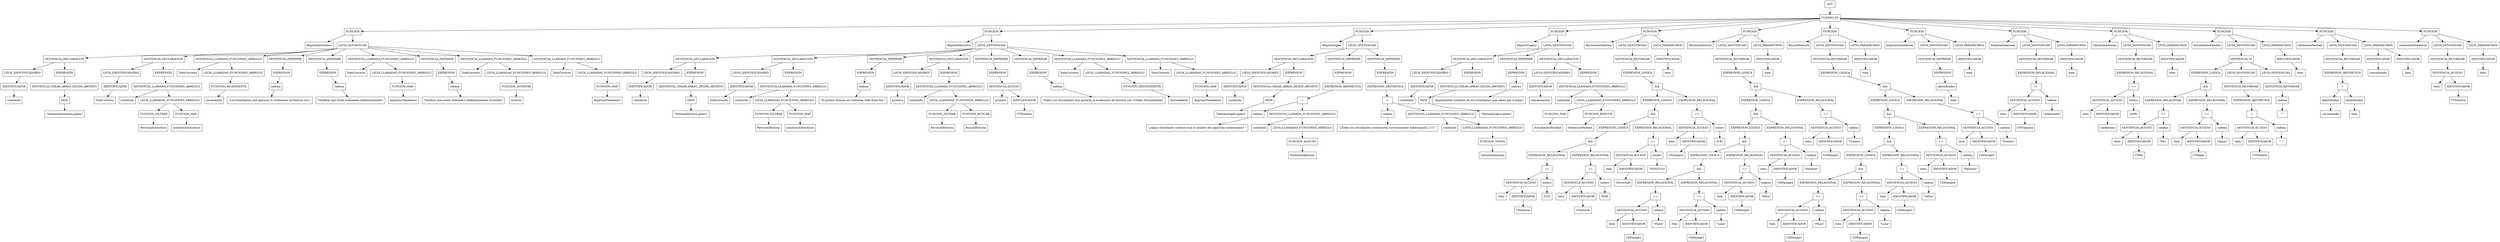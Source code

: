 Digraph G{
node[shape="box"]nodo0[label="AST"];
nodo1[label="CUERPO_FS"];
nodo0->nodo1;
nodo2[label="FUNCION"];
nodo1->nodo2;
nodo3[label="ReporteAritmetico"];
nodo2->nodo3;
nodo4[label="LISTA_SENTENCIAS"];
nodo2->nodo4;
nodo5[label="SENTENCIA_DECLARACION"];
nodo4->nodo5;
nodo6[label="LISTA_IDENTIFICADORES"];
nodo5->nodo6;
nodo7[label="IDENTIFICADOR"];
nodo6->nodo7;
nodo8[label="contenido"];
nodo7->nodo8;
nodo9[label="EXPRESION"];
nodo5->nodo9;
nodo10[label="SENTENCIA_CREAR_ARRAY_DESDE_ARCHIVO"];
nodo9->nodo10;
nodo11[label="PATH"];
nodo10->nodo11;
nodo12[label="\"VentanaAritmetica.gdato\""];
nodo11->nodo12;
nodo13[label="SENTENCIA_DECLARACION"];
nodo4->nodo13;
nodo14[label="LISTA_IDENTIFICADORES"];
nodo13->nodo14;
nodo15[label="IDENTIFICADOR"];
nodo14->nodo15;
nodo16[label="TodoCorrecto"];
nodo15->nodo16;
nodo17[label="EXPRESION"];
nodo13->nodo17;
nodo18[label="SENTENCIA_LLAMADA_FUNCIONES_ARREGLO"];
nodo17->nodo18;
nodo19[label="contenido"];
nodo18->nodo19;
nodo20[label="LISTA_LLAMADAS_FUNCIONES_ARREGLO"];
nodo18->nodo20;
nodo21[label="FUNCION_FILTRAR"];
nodo20->nodo21;
nodo22[label="RevisionAritmetica"];
nodo21->nodo22;
nodo23[label="FUNCION_MAP"];
nodo20->nodo23;
nodo24[label="nombresAritmeticos"];
nodo23->nodo24;
nodo25[label="SENTENCIA_LLAMADA_FUNCIONES_ARREGLO"];
nodo4->nodo25;
nodo26[label="TodoCorrecto"];
nodo25->nodo26;
nodo27[label="LISTA_LLAMADAS_FUNCIONES_ARREGLO"];
nodo25->nodo27;
nodo28[label="FUNCION_ASCENDENTE"];
nodo27->nodo28;
nodo29[label="Ascendente"];
nodo28->nodo29;
nodo30[label="SENTENCIA_IMPRIMIR"];
nodo4->nodo30;
nodo31[label="EXPRESION"];
nodo30->nodo31;
nodo32[label="cadena"];
nodo31->nodo32;
nodo33[label="\"Los estudiantes que ganaron la evaluacion aritmetica son:\""];
nodo32->nodo33;
nodo34[label="SENTENCIA_IMPRIMIR"];
nodo4->nodo34;
nodo35[label="EXPRESION"];
nodo34->nodo35;
nodo36[label="cadena"];
nodo35->nodo36;
nodo37[label="\"Verificar que esten ordenados alfabeticamente\""];
nodo36->nodo37;
nodo38[label="SENTENCIA_LLAMADA_FUNCIONES_ARREGLO"];
nodo4->nodo38;
nodo39[label="TodoCorrecto"];
nodo38->nodo39;
nodo40[label="LISTA_LLAMADAS_FUNCIONES_ARREGLO"];
nodo38->nodo40;
nodo41[label="FUNCION_MAP"];
nodo40->nodo41;
nodo42[label="ImprimirGanadores"];
nodo41->nodo42;
nodo43[label="SENTENCIA_IMPRIMIR"];
nodo4->nodo43;
nodo44[label="EXPRESION"];
nodo43->nodo44;
nodo45[label="cadena"];
nodo44->nodo45;
nodo46[label="\"Verificar que esten ordenados alfabeticamente invertido\""];
nodo45->nodo46;
nodo47[label="SENTENCIA_LLAMADA_FUNCIONES_ARREGLO"];
nodo4->nodo47;
nodo48[label="TodoCorrecto"];
nodo47->nodo48;
nodo49[label="LISTA_LLAMADAS_FUNCIONES_ARREGLO"];
nodo47->nodo49;
nodo50[label="FUNCION_INVERTIR"];
nodo49->nodo50;
nodo51[label="Invertir"];
nodo50->nodo51;
nodo52[label="SENTENCIA_LLAMADA_FUNCIONES_ARREGLO"];
nodo4->nodo52;
nodo53[label="TodoCorrecto"];
nodo52->nodo53;
nodo54[label="LISTA_LLAMADAS_FUNCIONES_ARREGLO"];
nodo52->nodo54;
nodo55[label="FUNCION_MAP"];
nodo54->nodo55;
nodo56[label="ImprimirGanadores"];
nodo55->nodo56;
nodo57[label="FUNCION"];
nodo1->nodo57;
nodo58[label="ReporteHistorico"];
nodo57->nodo58;
nodo59[label="LISTA_SENTENCIAS"];
nodo57->nodo59;
nodo60[label="SENTENCIA_DECLARACION"];
nodo59->nodo60;
nodo61[label="LISTA_IDENTIFICADORES"];
nodo60->nodo61;
nodo62[label="IDENTIFICADOR"];
nodo61->nodo62;
nodo63[label="contenido"];
nodo62->nodo63;
nodo64[label="EXPRESION"];
nodo60->nodo64;
nodo65[label="SENTENCIA_CREAR_ARRAY_DESDE_ARCHIVO"];
nodo64->nodo65;
nodo66[label="PATH"];
nodo65->nodo66;
nodo67[label="\"VentanaHistoria.gdato\""];
nodo66->nodo67;
nodo68[label="SENTENCIA_DECLARACION"];
nodo59->nodo68;
nodo69[label="LISTA_IDENTIFICADORES"];
nodo68->nodo69;
nodo70[label="IDENTIFICADOR"];
nodo69->nodo70;
nodo71[label="TodoCorrecto"];
nodo70->nodo71;
nodo72[label="EXPRESION"];
nodo68->nodo72;
nodo73[label="SENTENCIA_LLAMADA_FUNCIONES_ARREGLO"];
nodo72->nodo73;
nodo74[label="contenido"];
nodo73->nodo74;
nodo75[label="LISTA_LLAMADAS_FUNCIONES_ARREGLO"];
nodo73->nodo75;
nodo76[label="FUNCION_FILTRAR"];
nodo75->nodo76;
nodo77[label="RevisionHistoria"];
nodo76->nodo77;
nodo78[label="FUNCION_MAP"];
nodo75->nodo78;
nodo79[label="nombresAritmeticos"];
nodo78->nodo79;
nodo80[label="SENTENCIA_IMPRIMIR"];
nodo59->nodo80;
nodo81[label="EXPRESION"];
nodo80->nodo81;
nodo82[label="cadena"];
nodo81->nodo82;
nodo83[label="\"El primer alumno en contestar todo buen fue \""];
nodo82->nodo83;
nodo84[label="SENTENCIA_DECLARACION"];
nodo59->nodo84;
nodo85[label="LISTA_IDENTIFICADORES"];
nodo84->nodo85;
nodo86[label="IDENTIFICADOR"];
nodo85->nodo86;
nodo87[label="primero"];
nodo86->nodo87;
nodo88[label="EXPRESION"];
nodo84->nodo88;
nodo89[label="SENTENCIA_LLAMADA_FUNCIONES_ARREGLO"];
nodo88->nodo89;
nodo90[label="contenido"];
nodo89->nodo90;
nodo91[label="LISTA_LLAMADAS_FUNCIONES_ARREGLO"];
nodo89->nodo91;
nodo92[label="FUNCION_FILTRAR"];
nodo91->nodo92;
nodo93[label="RevisionHistoria"];
nodo92->nodo93;
nodo94[label="FUNCION_BUSCAR"];
nodo91->nodo94;
nodo95[label="BuscarHistoria"];
nodo94->nodo95;
nodo96[label="SENTENCIA_IMPRIMIR"];
nodo59->nodo96;
nodo97[label="EXPRESION"];
nodo96->nodo97;
nodo98[label="SENTENCIA_ACCESO"];
nodo97->nodo98;
nodo99[label="primero"];
nodo98->nodo99;
nodo100[label="IDENTIFICADOR"];
nodo98->nodo100;
nodo101[label="CTNombre"];
nodo100->nodo101;
nodo102[label="SENTENCIA_IMPRIMIR"];
nodo59->nodo102;
nodo103[label="EXPRESION"];
nodo102->nodo103;
nodo104[label="cadena"];
nodo103->nodo104;
nodo105[label="\"Todos Los estudiantes que ganaron la evaluacion de historia son: (Orden Descendente)\""];
nodo104->nodo105;
nodo106[label="SENTENCIA_LLAMADA_FUNCIONES_ARREGLO"];
nodo59->nodo106;
nodo107[label="TodoCorrecto"];
nodo106->nodo107;
nodo108[label="LISTA_LLAMADAS_FUNCIONES_ARREGLO"];
nodo106->nodo108;
nodo109[label="FUNCION_DESCENDENTE"];
nodo108->nodo109;
nodo110[label="Descendente"];
nodo109->nodo110;
nodo111[label="SENTENCIA_LLAMADA_FUNCIONES_ARREGLO"];
nodo59->nodo111;
nodo112[label="TodoCorrecto"];
nodo111->nodo112;
nodo113[label="LISTA_LLAMADAS_FUNCIONES_ARREGLO"];
nodo111->nodo113;
nodo114[label="FUNCION_MAP"];
nodo113->nodo114;
nodo115[label="ImprimirGanadores"];
nodo114->nodo115;
nodo116[label="FUNCION"];
nodo1->nodo116;
nodo117[label="ReporteIngles"];
nodo116->nodo117;
nodo118[label="LISTA_SENTENCIAS"];
nodo116->nodo118;
nodo119[label="SENTENCIA_DECLARACION"];
nodo118->nodo119;
nodo120[label="LISTA_IDENTIFICADORES"];
nodo119->nodo120;
nodo121[label="IDENTIFICADOR"];
nodo120->nodo121;
nodo122[label="contenido"];
nodo121->nodo122;
nodo123[label="EXPRESION"];
nodo119->nodo123;
nodo124[label="SENTENCIA_CREAR_ARRAY_DESDE_ARCHIVO"];
nodo123->nodo124;
nodo125[label="PATH"];
nodo124->nodo125;
nodo126[label="\"VentanaIngles.gdato\""];
nodo125->nodo126;
nodo127[label="SENTENCIA_IMPRIMIR"];
nodo118->nodo127;
nodo128[label="EXPRESION"];
nodo127->nodo128;
nodo129[label="EXPRESION_ARITMETICA"];
nodo128->nodo129;
nodo130[label="+"];
nodo129->nodo130;
nodo131[label="cadena"];
nodo130->nodo131;
nodo132[label="\"¿Algun estudiante contesto mal el nombre del algoritmo ackermanm? \""];
nodo131->nodo132;
nodo133[label="SENTENCIA_LLAMADA_FUNCIONES_ARREGLO"];
nodo130->nodo133;
nodo134[label="contenido"];
nodo133->nodo134;
nodo135[label="LISTA_LLAMADAS_FUNCIONES_ARREGLO"];
nodo133->nodo135;
nodo136[label="FUNCION_ALGUNO"];
nodo135->nodo136;
nodo137[label="NombreAckerman"];
nodo136->nodo137;
nodo138[label="SENTENCIA_IMPRIMIR"];
nodo118->nodo138;
nodo139[label="EXPRESION"];
nodo138->nodo139;
nodo140[label="EXPRESION_ARITMETICA"];
nodo139->nodo140;
nodo141[label="+"];
nodo140->nodo141;
nodo142[label="cadena"];
nodo141->nodo142;
nodo143[label="\"¿Todos los estudiantes contestaron correctamente Ackermann(3,11)? \""];
nodo142->nodo143;
nodo144[label="SENTENCIA_LLAMADA_FUNCIONES_ARREGLO"];
nodo141->nodo144;
nodo145[label="contenido"];
nodo144->nodo145;
nodo146[label="LISTA_LLAMADAS_FUNCIONES_ARREGLO"];
nodo144->nodo146;
nodo147[label="FUNCION_TODOS"];
nodo146->nodo147;
nodo148[label="CalculoAckerman"];
nodo147->nodo148;
nodo149[label="FUNCION"];
nodo1->nodo149;
nodo150[label="ReporteLogico"];
nodo149->nodo150;
nodo151[label="LISTA_SENTENCIAS"];
nodo149->nodo151;
nodo152[label="SENTENCIA_DECLARACION"];
nodo151->nodo152;
nodo153[label="LISTA_IDENTIFICADORES"];
nodo152->nodo153;
nodo154[label="IDENTIFICADOR"];
nodo153->nodo154;
nodo155[label="contenido"];
nodo154->nodo155;
nodo156[label="EXPRESION"];
nodo152->nodo156;
nodo157[label="SENTENCIA_CREAR_ARRAY_DESDE_ARCHIVO"];
nodo156->nodo157;
nodo158[label="PATH"];
nodo157->nodo158;
nodo159[label="\"VentanaLogica.gdato\""];
nodo158->nodo159;
nodo160[label="SENTENCIA_IMPRIMIR"];
nodo151->nodo160;
nodo161[label="EXPRESION"];
nodo160->nodo161;
nodo162[label="cadena"];
nodo161->nodo162;
nodo163[label="\"Imprimiendo nombres de los estudiantes que saben par e impar\""];
nodo162->nodo163;
nodo164[label="SENTENCIA_DECLARACION"];
nodo151->nodo164;
nodo165[label="LISTA_IDENTIFICADORES"];
nodo164->nodo165;
nodo166[label="IDENTIFICADOR"];
nodo165->nodo166;
nodo167[label="concatenacion"];
nodo166->nodo167;
nodo168[label="EXPRESION"];
nodo164->nodo168;
nodo169[label="SENTENCIA_LLAMADA_FUNCIONES_ARREGLO"];
nodo168->nodo169;
nodo170[label="contenido"];
nodo169->nodo170;
nodo171[label="LISTA_LLAMADAS_FUNCIONES_ARREGLO"];
nodo169->nodo171;
nodo172[label="FUNCION_MAP"];
nodo171->nodo172;
nodo173[label="EstudiantesParidad"];
nodo172->nodo173;
nodo174[label="FUNCION_REDUCE"];
nodo171->nodo174;
nodo175[label="ObtencionParidad"];
nodo174->nodo175;
nodo176[label="FUNCION"];
nodo1->nodo176;
nodo177[label="RevisionAritmetica"];
nodo176->nodo177;
nodo178[label="LISTA_SENTENCIAS"];
nodo176->nodo178;
nodo179[label="SENTENCIA_RETORNAR"];
nodo178->nodo179;
nodo180[label="EXPRESION_LOGICA"];
nodo179->nodo180;
nodo181[label="&&"];
nodo180->nodo181;
nodo182[label="EXPRESION_LOGICA"];
nodo181->nodo182;
nodo183[label="&&"];
nodo182->nodo183;
nodo184[label="EXPRESION_LOGICA"];
nodo183->nodo184;
nodo185[label="&&"];
nodo184->nodo185;
nodo186[label="EXPRESION_RELACIONAL"];
nodo185->nodo186;
nodo187[label="=="];
nodo186->nodo187;
nodo188[label="SENTENCIA_ACCESO"];
nodo187->nodo188;
nodo189[label="item"];
nodo188->nodo189;
nodo190[label="IDENTIFICADOR"];
nodo188->nodo190;
nodo191[label="CPotencia"];
nodo190->nodo191;
nodo192[label="entero"];
nodo187->nodo192;
nodo193[label="3125"];
nodo192->nodo193;
nodo194[label="EXPRESION_RELACIONAL"];
nodo185->nodo194;
nodo195[label="=="];
nodo194->nodo195;
nodo196[label="SENTENCIA_ACCESO"];
nodo195->nodo196;
nodo197[label="item"];
nodo196->nodo197;
nodo198[label="IDENTIFICADOR"];
nodo196->nodo198;
nodo199[label="CFactorial"];
nodo198->nodo199;
nodo200[label="entero"];
nodo195->nodo200;
nodo201[label="5040"];
nodo200->nodo201;
nodo202[label="EXPRESION_RELACIONAL"];
nodo183->nodo202;
nodo203[label="=="];
nodo202->nodo203;
nodo204[label="SENTENCIA_ACCESO"];
nodo203->nodo204;
nodo205[label="item"];
nodo204->nodo205;
nodo206[label="IDENTIFICADOR"];
nodo204->nodo206;
nodo207[label="CInvertido"];
nodo206->nodo207;
nodo208[label="entero"];
nodo203->nodo208;
nodo209[label="743032153"];
nodo208->nodo209;
nodo210[label="EXPRESION_RELACIONAL"];
nodo181->nodo210;
nodo211[label="=="];
nodo210->nodo211;
nodo212[label="SENTENCIA_ACCESO"];
nodo211->nodo212;
nodo213[label="item"];
nodo212->nodo213;
nodo214[label="IDENTIFICADOR"];
nodo212->nodo214;
nodo215[label="CFibonacci"];
nodo214->nodo215;
nodo216[label="entero"];
nodo211->nodo216;
nodo217[label="4181"];
nodo216->nodo217;
nodo218[label="LISTA_PARAMETROS"];
nodo176->nodo218;
nodo219[label="IDENTIFICADOR"];
nodo218->nodo219;
nodo220[label="item"];
nodo219->nodo220;
nodo221[label="FUNCION"];
nodo1->nodo221;
nodo222[label="RevisionHistoria"];
nodo221->nodo222;
nodo223[label="LISTA_SENTENCIAS"];
nodo221->nodo223;
nodo224[label="SENTENCIA_RETORNAR"];
nodo223->nodo224;
nodo225[label="EXPRESION_LOGICA"];
nodo224->nodo225;
nodo226[label="&&"];
nodo225->nodo226;
nodo227[label="EXPRESION_LOGICA"];
nodo226->nodo227;
nodo228[label="&&"];
nodo227->nodo228;
nodo229[label="EXPRESION_LOGICA"];
nodo228->nodo229;
nodo230[label="&&"];
nodo229->nodo230;
nodo231[label="EXPRESION_LOGICA"];
nodo230->nodo231;
nodo232[label="&&"];
nodo231->nodo232;
nodo233[label="EXPRESION_RELACIONAL"];
nodo232->nodo233;
nodo234[label="=="];
nodo233->nodo234;
nodo235[label="SENTENCIA_ACCESO"];
nodo234->nodo235;
nodo236[label="item"];
nodo235->nodo236;
nodo237[label="IDENTIFICADOR"];
nodo235->nodo237;
nodo238[label="CDPaisaje1"];
nodo237->nodo238;
nodo239[label="cadena"];
nodo234->nodo239;
nodo240[label="\"Playa\""];
nodo239->nodo240;
nodo241[label="EXPRESION_RELACIONAL"];
nodo232->nodo241;
nodo242[label="=="];
nodo241->nodo242;
nodo243[label="SENTENCIA_ACCESO"];
nodo242->nodo243;
nodo244[label="item"];
nodo243->nodo244;
nodo245[label="IDENTIFICADOR"];
nodo243->nodo245;
nodo246[label="CDPaisaje2"];
nodo245->nodo246;
nodo247[label="cadena"];
nodo242->nodo247;
nodo248[label="\"Luna\""];
nodo247->nodo248;
nodo249[label="EXPRESION_RELACIONAL"];
nodo230->nodo249;
nodo250[label="=="];
nodo249->nodo250;
nodo251[label="SENTENCIA_ACCESO"];
nodo250->nodo251;
nodo252[label="item"];
nodo251->nodo252;
nodo253[label="IDENTIFICADOR"];
nodo251->nodo253;
nodo254[label="CDPaisaje3"];
nodo253->nodo254;
nodo255[label="cadena"];
nodo250->nodo255;
nodo256[label="\"Selva\""];
nodo255->nodo256;
nodo257[label="EXPRESION_RELACIONAL"];
nodo228->nodo257;
nodo258[label="=="];
nodo257->nodo258;
nodo259[label="SENTENCIA_ACCESO"];
nodo258->nodo259;
nodo260[label="item"];
nodo259->nodo260;
nodo261[label="IDENTIFICADOR"];
nodo259->nodo261;
nodo262[label="CDPaisaje4"];
nodo261->nodo262;
nodo263[label="cadena"];
nodo258->nodo263;
nodo264[label="\"Desierto\""];
nodo263->nodo264;
nodo265[label="EXPRESION_RELACIONAL"];
nodo226->nodo265;
nodo266[label="=="];
nodo265->nodo266;
nodo267[label="SENTENCIA_ACCESO"];
nodo266->nodo267;
nodo268[label="item"];
nodo267->nodo268;
nodo269[label="IDENTIFICADOR"];
nodo267->nodo269;
nodo270[label="CDPaisaje5"];
nodo269->nodo270;
nodo271[label="cadena"];
nodo266->nodo271;
nodo272[label="\"Oceano\""];
nodo271->nodo272;
nodo273[label="LISTA_PARAMETROS"];
nodo221->nodo273;
nodo274[label="IDENTIFICADOR"];
nodo273->nodo274;
nodo275[label="item"];
nodo274->nodo275;
nodo276[label="FUNCION"];
nodo1->nodo276;
nodo277[label="BuscarHistoria"];
nodo276->nodo277;
nodo278[label="LISTA_SENTENCIAS"];
nodo276->nodo278;
nodo279[label="SENTENCIA_RETORNAR"];
nodo278->nodo279;
nodo280[label="EXPRESION_LOGICA"];
nodo279->nodo280;
nodo281[label="&&"];
nodo280->nodo281;
nodo282[label="EXPRESION_LOGICA"];
nodo281->nodo282;
nodo283[label="&&"];
nodo282->nodo283;
nodo284[label="EXPRESION_LOGICA"];
nodo283->nodo284;
nodo285[label="&&"];
nodo284->nodo285;
nodo286[label="EXPRESION_LOGICA"];
nodo285->nodo286;
nodo287[label="&&"];
nodo286->nodo287;
nodo288[label="EXPRESION_RELACIONAL"];
nodo287->nodo288;
nodo289[label="=="];
nodo288->nodo289;
nodo290[label="SENTENCIA_ACCESO"];
nodo289->nodo290;
nodo291[label="item"];
nodo290->nodo291;
nodo292[label="IDENTIFICADOR"];
nodo290->nodo292;
nodo293[label="CDPaisaje1"];
nodo292->nodo293;
nodo294[label="cadena"];
nodo289->nodo294;
nodo295[label="\"Playa\""];
nodo294->nodo295;
nodo296[label="EXPRESION_RELACIONAL"];
nodo287->nodo296;
nodo297[label="=="];
nodo296->nodo297;
nodo298[label="SENTENCIA_ACCESO"];
nodo297->nodo298;
nodo299[label="item"];
nodo298->nodo299;
nodo300[label="IDENTIFICADOR"];
nodo298->nodo300;
nodo301[label="CDPaisaje2"];
nodo300->nodo301;
nodo302[label="cadena"];
nodo297->nodo302;
nodo303[label="\"Luna\""];
nodo302->nodo303;
nodo304[label="EXPRESION_RELACIONAL"];
nodo285->nodo304;
nodo305[label="=="];
nodo304->nodo305;
nodo306[label="SENTENCIA_ACCESO"];
nodo305->nodo306;
nodo307[label="item"];
nodo306->nodo307;
nodo308[label="IDENTIFICADOR"];
nodo306->nodo308;
nodo309[label="CDPaisaje3"];
nodo308->nodo309;
nodo310[label="cadena"];
nodo305->nodo310;
nodo311[label="\"Selva\""];
nodo310->nodo311;
nodo312[label="EXPRESION_RELACIONAL"];
nodo283->nodo312;
nodo313[label="=="];
nodo312->nodo313;
nodo314[label="SENTENCIA_ACCESO"];
nodo313->nodo314;
nodo315[label="item"];
nodo314->nodo315;
nodo316[label="IDENTIFICADOR"];
nodo314->nodo316;
nodo317[label="CDPaisaje4"];
nodo316->nodo317;
nodo318[label="cadena"];
nodo313->nodo318;
nodo319[label="\"Desierto\""];
nodo318->nodo319;
nodo320[label="EXPRESION_RELACIONAL"];
nodo281->nodo320;
nodo321[label="=="];
nodo320->nodo321;
nodo322[label="SENTENCIA_ACCESO"];
nodo321->nodo322;
nodo323[label="item"];
nodo322->nodo323;
nodo324[label="IDENTIFICADOR"];
nodo322->nodo324;
nodo325[label="CDPaisaje5"];
nodo324->nodo325;
nodo326[label="cadena"];
nodo321->nodo326;
nodo327[label="\"Oceano\""];
nodo326->nodo327;
nodo328[label="LISTA_PARAMETROS"];
nodo276->nodo328;
nodo329[label="IDENTIFICADOR"];
nodo328->nodo329;
nodo330[label="item"];
nodo329->nodo330;
nodo331[label="FUNCION"];
nodo1->nodo331;
nodo332[label="ImprimirGanadores"];
nodo331->nodo332;
nodo333[label="LISTA_SENTENCIAS"];
nodo331->nodo333;
nodo334[label="SENTENCIA_IMPRIMIR"];
nodo333->nodo334;
nodo335[label="EXPRESION"];
nodo334->nodo335;
nodo336[label="identificador"];
nodo335->nodo336;
nodo337[label="item"];
nodo336->nodo337;
nodo338[label="LISTA_PARAMETROS"];
nodo331->nodo338;
nodo339[label="IDENTIFICADOR"];
nodo338->nodo339;
nodo340[label="item"];
nodo339->nodo340;
nodo341[label="FUNCION"];
nodo1->nodo341;
nodo342[label="NombreAckerman"];
nodo341->nodo342;
nodo343[label="LISTA_SENTENCIAS"];
nodo341->nodo343;
nodo344[label="SENTENCIA_RETORNAR"];
nodo343->nodo344;
nodo345[label="EXPRESION_RELACIONAL"];
nodo344->nodo345;
nodo346[label="!="];
nodo345->nodo346;
nodo347[label="SENTENCIA_ACCESO"];
nodo346->nodo347;
nodo348[label="item"];
nodo347->nodo348;
nodo349[label="IDENTIFICADOR"];
nodo347->nodo349;
nodo350[label="CTPregunta"];
nodo349->nodo350;
nodo351[label="cadena"];
nodo346->nodo351;
nodo352[label="\"Ackermann\""];
nodo351->nodo352;
nodo353[label="LISTA_PARAMETROS"];
nodo341->nodo353;
nodo354[label="IDENTIFICADOR"];
nodo353->nodo354;
nodo355[label="item"];
nodo354->nodo355;
nodo356[label="FUNCION"];
nodo1->nodo356;
nodo357[label="CalculoAckerman"];
nodo356->nodo357;
nodo358[label="LISTA_SENTENCIAS"];
nodo356->nodo358;
nodo359[label="SENTENCIA_RETORNAR"];
nodo358->nodo359;
nodo360[label="EXPRESION_RELACIONAL"];
nodo359->nodo360;
nodo361[label="=="];
nodo360->nodo361;
nodo362[label="SENTENCIA_ACCESO"];
nodo361->nodo362;
nodo363[label="item"];
nodo362->nodo363;
nodo364[label="IDENTIFICADOR"];
nodo362->nodo364;
nodo365[label="CAckerman"];
nodo364->nodo365;
nodo366[label="entero"];
nodo361->nodo366;
nodo367[label="16381"];
nodo366->nodo367;
nodo368[label="LISTA_PARAMETROS"];
nodo356->nodo368;
nodo369[label="IDENTIFICADOR"];
nodo368->nodo369;
nodo370[label="item"];
nodo369->nodo370;
nodo371[label="FUNCION"];
nodo1->nodo371;
nodo372[label="EstudiantesParidad"];
nodo371->nodo372;
nodo373[label="LISTA_SENTENCIAS"];
nodo371->nodo373;
nodo374[label="SENTENCIA_SI"];
nodo373->nodo374;
nodo375[label="EXPRESION_LOGICA"];
nodo374->nodo375;
nodo376[label="&&"];
nodo375->nodo376;
nodo377[label="EXPRESION_RELACIONAL"];
nodo376->nodo377;
nodo378[label="=="];
nodo377->nodo378;
nodo379[label="SENTENCIA_ACCESO"];
nodo378->nodo379;
nodo380[label="item"];
nodo379->nodo380;
nodo381[label="IDENTIFICADOR"];
nodo379->nodo381;
nodo382[label="CTPar"];
nodo381->nodo382;
nodo383[label="cadena"];
nodo378->nodo383;
nodo384[label="\"Par\""];
nodo383->nodo384;
nodo385[label="EXPRESION_RELACIONAL"];
nodo376->nodo385;
nodo386[label="=="];
nodo385->nodo386;
nodo387[label="SENTENCIA_ACCESO"];
nodo386->nodo387;
nodo388[label="item"];
nodo387->nodo388;
nodo389[label="IDENTIFICADOR"];
nodo387->nodo389;
nodo390[label="CTImpar"];
nodo389->nodo390;
nodo391[label="cadena"];
nodo386->nodo391;
nodo392[label="\"Impar\""];
nodo391->nodo392;
nodo393[label="LISTA_SENTENCIAS"];
nodo374->nodo393;
nodo394[label="SENTENCIA_RETORNAR"];
nodo393->nodo394;
nodo395[label="EXPRESION_ARITMETICA"];
nodo394->nodo395;
nodo396[label="+"];
nodo395->nodo396;
nodo397[label="SENTENCIA_ACCESO"];
nodo396->nodo397;
nodo398[label="item"];
nodo397->nodo398;
nodo399[label="IDENTIFICADOR"];
nodo397->nodo399;
nodo400[label="CTNombre"];
nodo399->nodo400;
nodo401[label="cadena"];
nodo396->nodo401;
nodo402[label="\"  \""];
nodo401->nodo402;
nodo403[label="LISTA_SENTENCIAS"];
nodo374->nodo403;
nodo404[label="SENTENCIA_RETORNAR"];
nodo403->nodo404;
nodo405[label="cadena"];
nodo404->nodo405;
nodo406[label="\"\""];
nodo405->nodo406;
nodo407[label="LISTA_PARAMETROS"];
nodo371->nodo407;
nodo408[label="IDENTIFICADOR"];
nodo407->nodo408;
nodo409[label="item"];
nodo408->nodo409;
nodo410[label="FUNCION"];
nodo1->nodo410;
nodo411[label="ObtencionParidad"];
nodo410->nodo411;
nodo412[label="LISTA_SENTENCIAS"];
nodo410->nodo412;
nodo413[label="SENTENCIA_RETORNAR"];
nodo412->nodo413;
nodo414[label="EXPRESION_ARITMETICA"];
nodo413->nodo414;
nodo415[label="+"];
nodo414->nodo415;
nodo416[label="identificador"];
nodo415->nodo416;
nodo417[label="concatenado"];
nodo416->nodo417;
nodo418[label="identificador"];
nodo415->nodo418;
nodo419[label="item"];
nodo418->nodo419;
nodo420[label="LISTA_PARAMETROS"];
nodo410->nodo420;
nodo421[label="IDENTIFICADOR"];
nodo420->nodo421;
nodo422[label="concatenado"];
nodo421->nodo422;
nodo423[label="IDENTIFICADOR"];
nodo420->nodo423;
nodo424[label="item"];
nodo423->nodo424;
nodo425[label="FUNCION"];
nodo1->nodo425;
nodo426[label="nombresAritmeticos"];
nodo425->nodo426;
nodo427[label="LISTA_SENTENCIAS"];
nodo425->nodo427;
nodo428[label="SENTENCIA_RETORNAR"];
nodo427->nodo428;
nodo429[label="SENTENCIA_ACCESO"];
nodo428->nodo429;
nodo430[label="item"];
nodo429->nodo430;
nodo431[label="IDENTIFICADOR"];
nodo429->nodo431;
nodo432[label="CTNombre"];
nodo431->nodo432;
nodo433[label="LISTA_PARAMETROS"];
nodo425->nodo433;
nodo434[label="IDENTIFICADOR"];
nodo433->nodo434;
nodo435[label="item"];
nodo434->nodo435;
}
